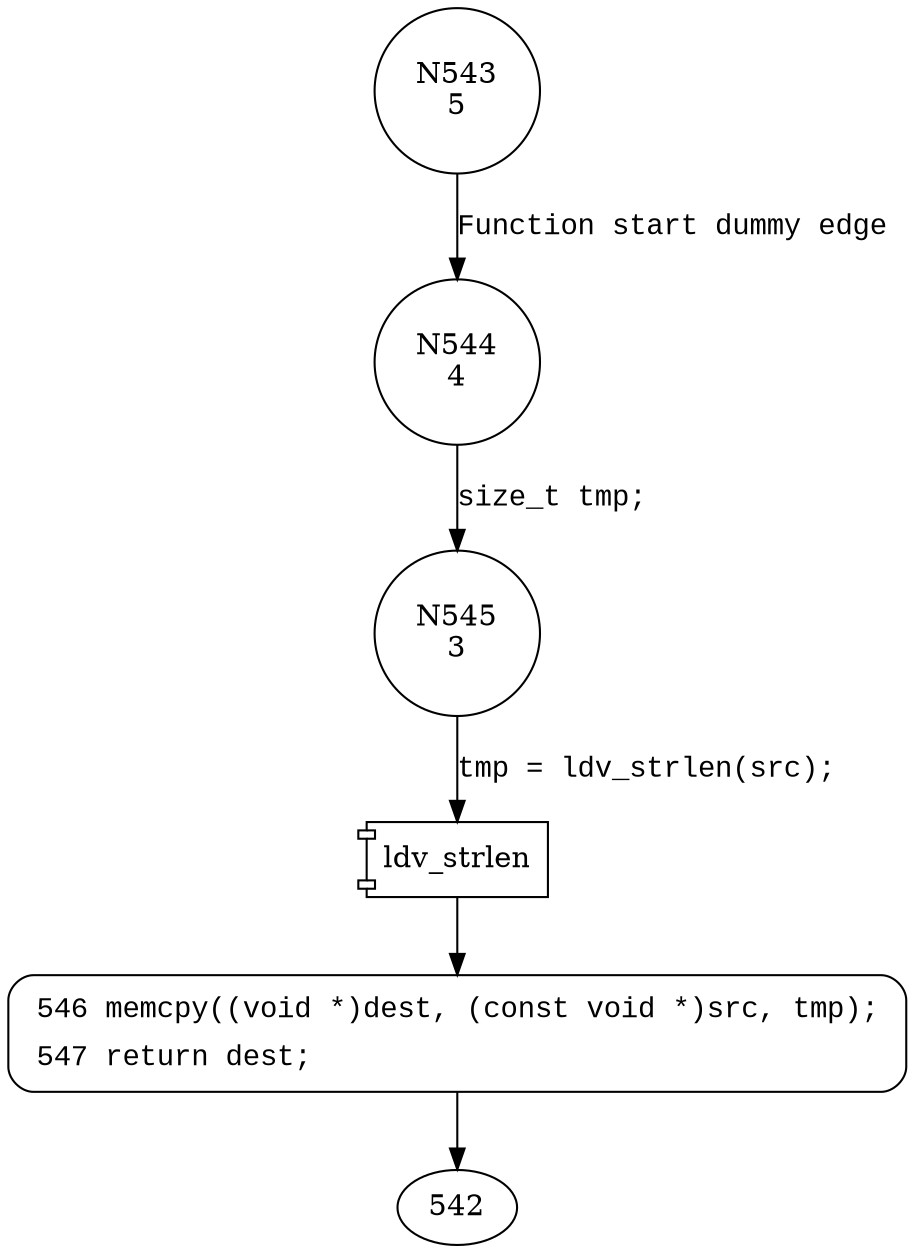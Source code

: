 digraph ldv_strcpy {
543 [shape="circle" label="N543\n5"]
544 [shape="circle" label="N544\n4"]
545 [shape="circle" label="N545\n3"]
546 [shape="circle" label="N546\n2"]
546 [style="filled,bold" penwidth="1" fillcolor="white" fontname="Courier New" shape="Mrecord" label=<<table border="0" cellborder="0" cellpadding="3" bgcolor="white"><tr><td align="right">546</td><td align="left">memcpy((void *)dest, (const void *)src, tmp);</td></tr><tr><td align="right">547</td><td align="left">return dest;</td></tr></table>>]
546 -> 542[label=""]
543 -> 544 [label="Function start dummy edge" fontname="Courier New"]
100040 [shape="component" label="ldv_strlen"]
545 -> 100040 [label="tmp = ldv_strlen(src);" fontname="Courier New"]
100040 -> 546 [label="" fontname="Courier New"]
544 -> 545 [label="size_t tmp;" fontname="Courier New"]
}